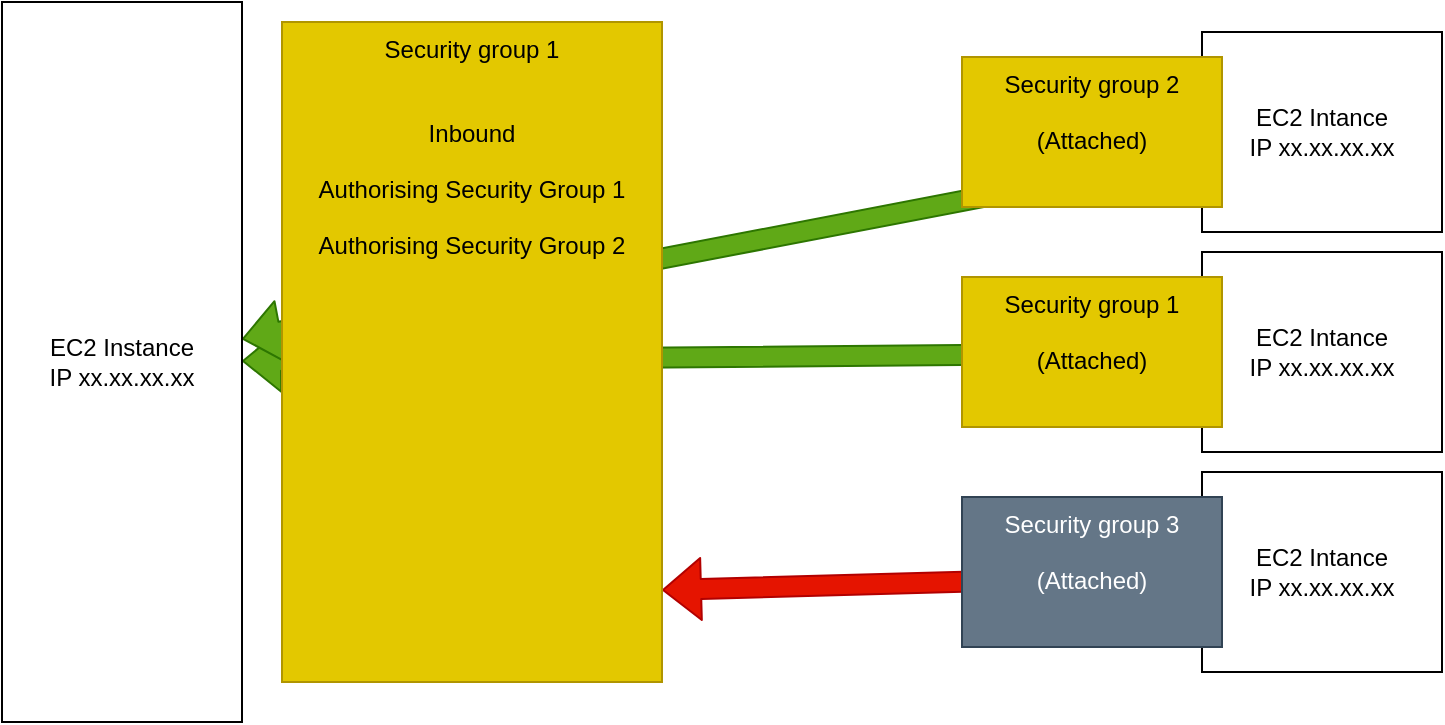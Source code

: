 <mxfile>
    <diagram id="kxQlTuLVXlDyLK7oyP0E" name="Page-1">
        <mxGraphModel dx="748" dy="528" grid="1" gridSize="10" guides="1" tooltips="1" connect="1" arrows="1" fold="1" page="1" pageScale="1" pageWidth="850" pageHeight="1100" math="0" shadow="0">
            <root>
                <mxCell id="0"/>
                <mxCell id="1" parent="0"/>
                <mxCell id="12" value="" style="shape=flexArrow;endArrow=classic;html=1;fillColor=#e51400;strokeColor=#B20000;" edge="1" parent="1" source="8">
                    <mxGeometry width="50" height="50" relative="1" as="geometry">
                        <mxPoint x="640" y="420.0" as="sourcePoint"/>
                        <mxPoint x="370" y="424" as="targetPoint"/>
                    </mxGeometry>
                </mxCell>
                <mxCell id="11" value="" style="shape=flexArrow;endArrow=classic;html=1;fillColor=#60a917;strokeColor=#2D7600;" edge="1" parent="1" source="6" target="2">
                    <mxGeometry width="50" height="50" relative="1" as="geometry">
                        <mxPoint x="630" y="300.0" as="sourcePoint"/>
                        <mxPoint x="150" y="392" as="targetPoint"/>
                    </mxGeometry>
                </mxCell>
                <mxCell id="10" value="" style="shape=flexArrow;endArrow=classic;html=1;fillColor=#60a917;strokeColor=#2D7600;" edge="1" parent="1" source="4" target="2">
                    <mxGeometry width="50" height="50" relative="1" as="geometry">
                        <mxPoint x="420" y="230" as="sourcePoint"/>
                        <mxPoint x="470" y="180" as="targetPoint"/>
                    </mxGeometry>
                </mxCell>
                <mxCell id="2" value="&lt;span style=&quot;&quot;&gt;EC2 Instance&lt;/span&gt;&lt;br style=&quot;&quot;&gt;&lt;span style=&quot;&quot;&gt;IP xx.xx.xx.xx&lt;/span&gt;" style="rounded=0;whiteSpace=wrap;html=1;" vertex="1" parent="1">
                    <mxGeometry x="40" y="130" width="120" height="360" as="geometry"/>
                </mxCell>
                <mxCell id="3" value="Security group 1&#10;&#10;&#10;Inbound&#10;&#10;Authorising Security Group 1&#10;&#10;Authorising Security Group 2" style="fillColor=#e3c800;strokeColor=#B09500;verticalAlign=top;fontStyle=0;fontColor=#000000;fillStyle=auto;gradientColor=none;" vertex="1" parent="1">
                    <mxGeometry x="180" y="140" width="190" height="330" as="geometry"/>
                </mxCell>
                <mxCell id="4" value="EC2 Intance&lt;br&gt;IP xx.xx.xx.xx" style="rounded=0;whiteSpace=wrap;html=1;" vertex="1" parent="1">
                    <mxGeometry x="640" y="145" width="120" height="100" as="geometry"/>
                </mxCell>
                <mxCell id="5" value="Security group 2&#10;&#10;(Attached)" style="fillColor=#e3c800;strokeColor=#B09500;verticalAlign=top;fontStyle=0;fontColor=#000000;" vertex="1" parent="1">
                    <mxGeometry x="520" y="157.5" width="130" height="75" as="geometry"/>
                </mxCell>
                <mxCell id="6" value="EC2 Intance&lt;br&gt;IP xx.xx.xx.xx" style="rounded=0;whiteSpace=wrap;html=1;" vertex="1" parent="1">
                    <mxGeometry x="640" y="255" width="120" height="100" as="geometry"/>
                </mxCell>
                <mxCell id="7" value="Security group 1&#10;&#10;(Attached)" style="fillColor=#e3c800;strokeColor=#B09500;verticalAlign=top;fontStyle=0;fontColor=#000000;" vertex="1" parent="1">
                    <mxGeometry x="520" y="267.5" width="130" height="75" as="geometry"/>
                </mxCell>
                <mxCell id="8" value="EC2 Intance&lt;br&gt;IP xx.xx.xx.xx" style="rounded=0;whiteSpace=wrap;html=1;" vertex="1" parent="1">
                    <mxGeometry x="640" y="365" width="120" height="100" as="geometry"/>
                </mxCell>
                <mxCell id="9" value="Security group 3&#10;&#10;(Attached)" style="fillColor=#647687;strokeColor=#314354;verticalAlign=top;fontStyle=0;fontColor=#ffffff;" vertex="1" parent="1">
                    <mxGeometry x="520" y="377.5" width="130" height="75" as="geometry"/>
                </mxCell>
            </root>
        </mxGraphModel>
    </diagram>
</mxfile>
